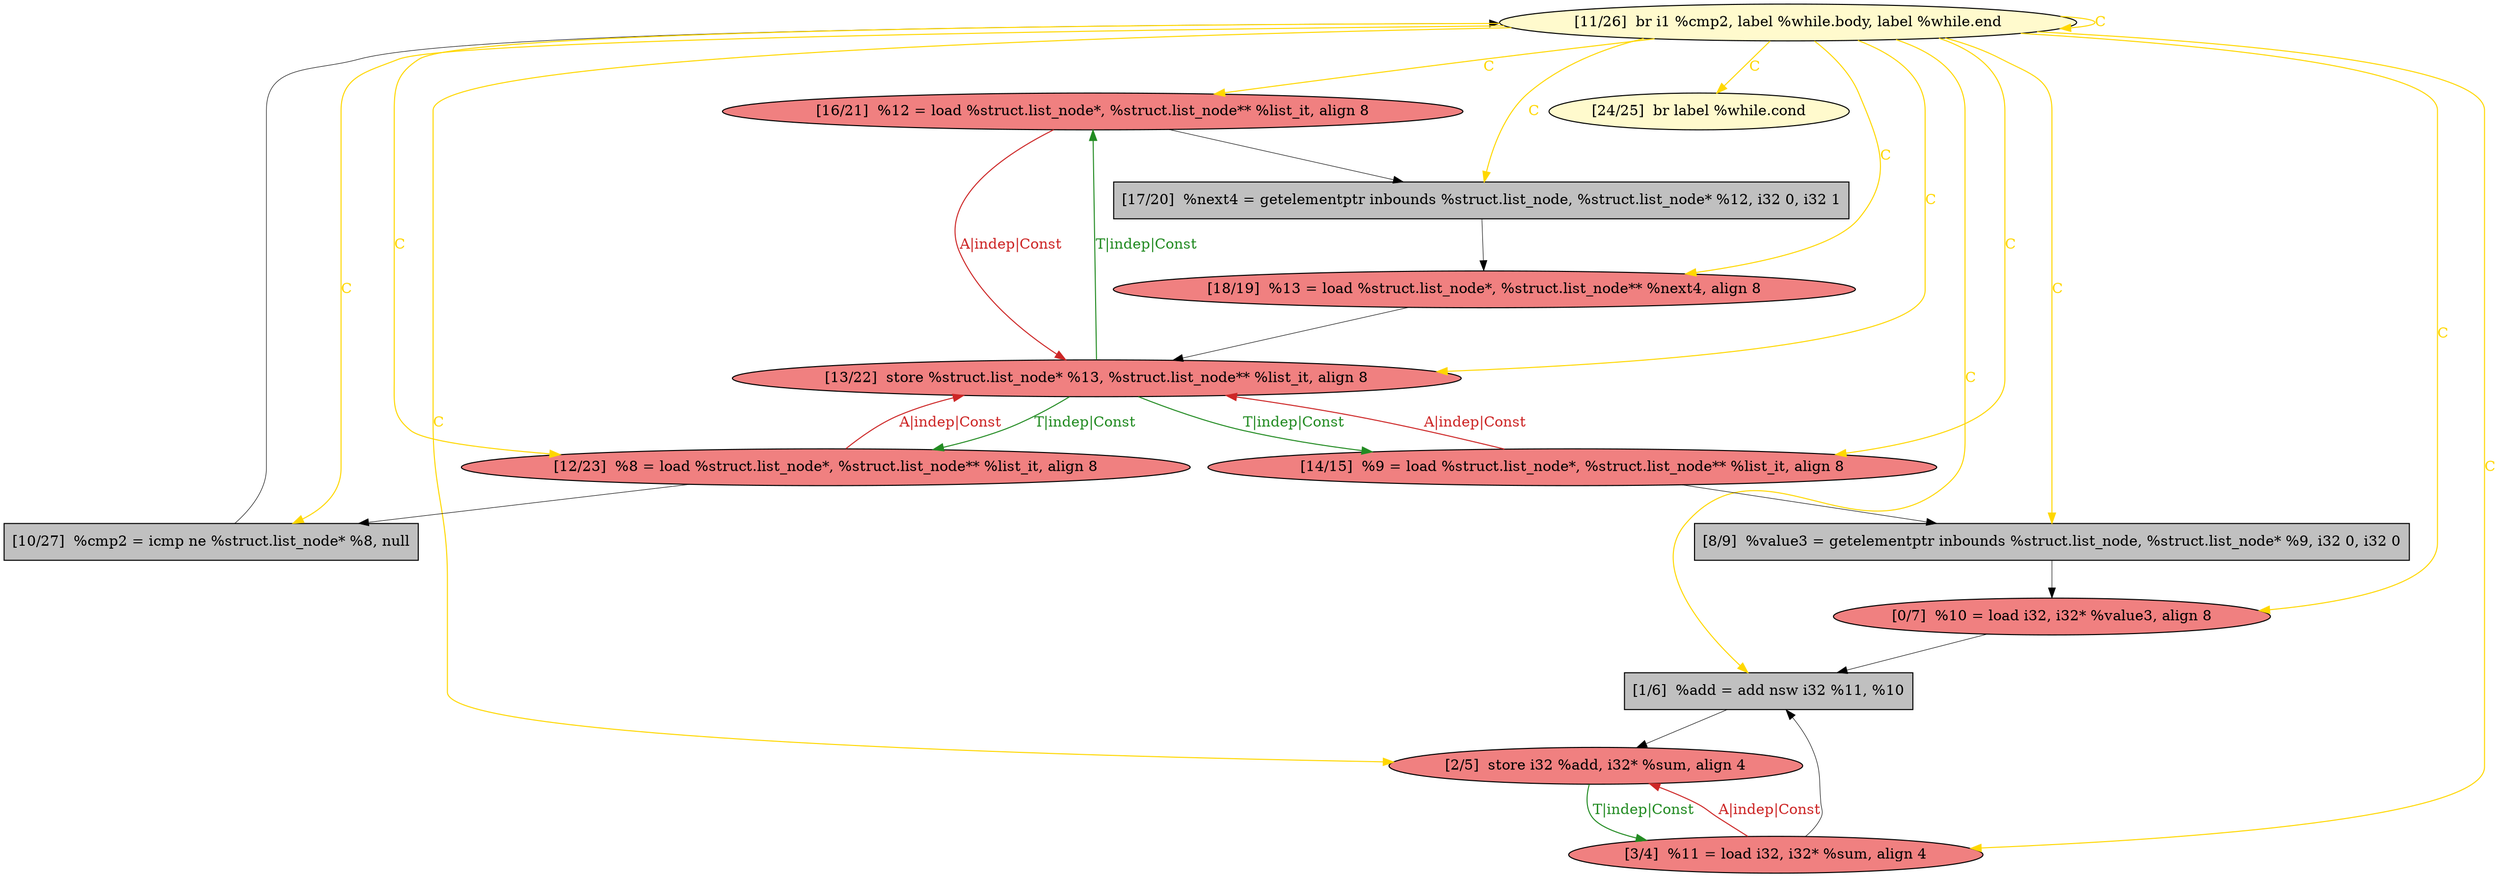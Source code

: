 
digraph G {


node621 [fillcolor=grey,label="[1/6]  %add = add nsw i32 %11, %10",shape=rectangle,style=filled ]
node620 [fillcolor=lightcoral,label="[2/5]  store i32 %add, i32* %sum, align 4",shape=ellipse,style=filled ]
node619 [fillcolor=lightcoral,label="[16/21]  %12 = load %struct.list_node*, %struct.list_node** %list_it, align 8",shape=ellipse,style=filled ]
node618 [fillcolor=lightcoral,label="[18/19]  %13 = load %struct.list_node*, %struct.list_node** %next4, align 8",shape=ellipse,style=filled ]
node617 [fillcolor=lemonchiffon,label="[24/25]  br label %while.cond",shape=ellipse,style=filled ]
node616 [fillcolor=lightcoral,label="[13/22]  store %struct.list_node* %13, %struct.list_node** %list_it, align 8",shape=ellipse,style=filled ]
node615 [fillcolor=lightcoral,label="[3/4]  %11 = load i32, i32* %sum, align 4",shape=ellipse,style=filled ]
node610 [fillcolor=grey,label="[10/27]  %cmp2 = icmp ne %struct.list_node* %8, null",shape=rectangle,style=filled ]
node608 [fillcolor=lightcoral,label="[0/7]  %10 = load i32, i32* %value3, align 8",shape=ellipse,style=filled ]
node611 [fillcolor=lemonchiffon,label="[11/26]  br i1 %cmp2, label %while.body, label %while.end",shape=ellipse,style=filled ]
node609 [fillcolor=grey,label="[8/9]  %value3 = getelementptr inbounds %struct.list_node, %struct.list_node* %9, i32 0, i32 0",shape=rectangle,style=filled ]
node612 [fillcolor=lightcoral,label="[12/23]  %8 = load %struct.list_node*, %struct.list_node** %list_it, align 8",shape=ellipse,style=filled ]
node614 [fillcolor=lightcoral,label="[14/15]  %9 = load %struct.list_node*, %struct.list_node** %list_it, align 8",shape=ellipse,style=filled ]
node613 [fillcolor=grey,label="[17/20]  %next4 = getelementptr inbounds %struct.list_node, %struct.list_node* %12, i32 0, i32 1",shape=rectangle,style=filled ]

node612->node616 [style=solid,color=firebrick3,label="A|indep|Const",penwidth=1.0,fontcolor=firebrick3 ]
node614->node616 [style=solid,color=firebrick3,label="A|indep|Const",penwidth=1.0,fontcolor=firebrick3 ]
node619->node616 [style=solid,color=firebrick3,label="A|indep|Const",penwidth=1.0,fontcolor=firebrick3 ]
node616->node619 [style=solid,color=forestgreen,label="T|indep|Const",penwidth=1.0,fontcolor=forestgreen ]
node616->node612 [style=solid,color=forestgreen,label="T|indep|Const",penwidth=1.0,fontcolor=forestgreen ]
node620->node615 [style=solid,color=forestgreen,label="T|indep|Const",penwidth=1.0,fontcolor=forestgreen ]
node611->node610 [style=solid,color=gold,label="C",penwidth=1.0,fontcolor=gold ]
node615->node621 [style=solid,color=black,label="",penwidth=0.5,fontcolor=black ]
node616->node614 [style=solid,color=forestgreen,label="T|indep|Const",penwidth=1.0,fontcolor=forestgreen ]
node614->node609 [style=solid,color=black,label="",penwidth=0.5,fontcolor=black ]
node615->node620 [style=solid,color=firebrick3,label="A|indep|Const",penwidth=1.0,fontcolor=firebrick3 ]
node609->node608 [style=solid,color=black,label="",penwidth=0.5,fontcolor=black ]
node611->node619 [style=solid,color=gold,label="C",penwidth=1.0,fontcolor=gold ]
node611->node620 [style=solid,color=gold,label="C",penwidth=1.0,fontcolor=gold ]
node611->node612 [style=solid,color=gold,label="C",penwidth=1.0,fontcolor=gold ]
node611->node613 [style=solid,color=gold,label="C",penwidth=1.0,fontcolor=gold ]
node611->node615 [style=solid,color=gold,label="C",penwidth=1.0,fontcolor=gold ]
node610->node611 [style=solid,color=black,label="",penwidth=0.5,fontcolor=black ]
node611->node616 [style=solid,color=gold,label="C",penwidth=1.0,fontcolor=gold ]
node611->node617 [style=solid,color=gold,label="C",penwidth=1.0,fontcolor=gold ]
node611->node618 [style=solid,color=gold,label="C",penwidth=1.0,fontcolor=gold ]
node611->node614 [style=solid,color=gold,label="C",penwidth=1.0,fontcolor=gold ]
node611->node611 [style=solid,color=gold,label="C",penwidth=1.0,fontcolor=gold ]
node618->node616 [style=solid,color=black,label="",penwidth=0.5,fontcolor=black ]
node611->node621 [style=solid,color=gold,label="C",penwidth=1.0,fontcolor=gold ]
node613->node618 [style=solid,color=black,label="",penwidth=0.5,fontcolor=black ]
node608->node621 [style=solid,color=black,label="",penwidth=0.5,fontcolor=black ]
node612->node610 [style=solid,color=black,label="",penwidth=0.5,fontcolor=black ]
node619->node613 [style=solid,color=black,label="",penwidth=0.5,fontcolor=black ]
node611->node608 [style=solid,color=gold,label="C",penwidth=1.0,fontcolor=gold ]
node621->node620 [style=solid,color=black,label="",penwidth=0.5,fontcolor=black ]
node611->node609 [style=solid,color=gold,label="C",penwidth=1.0,fontcolor=gold ]


}
